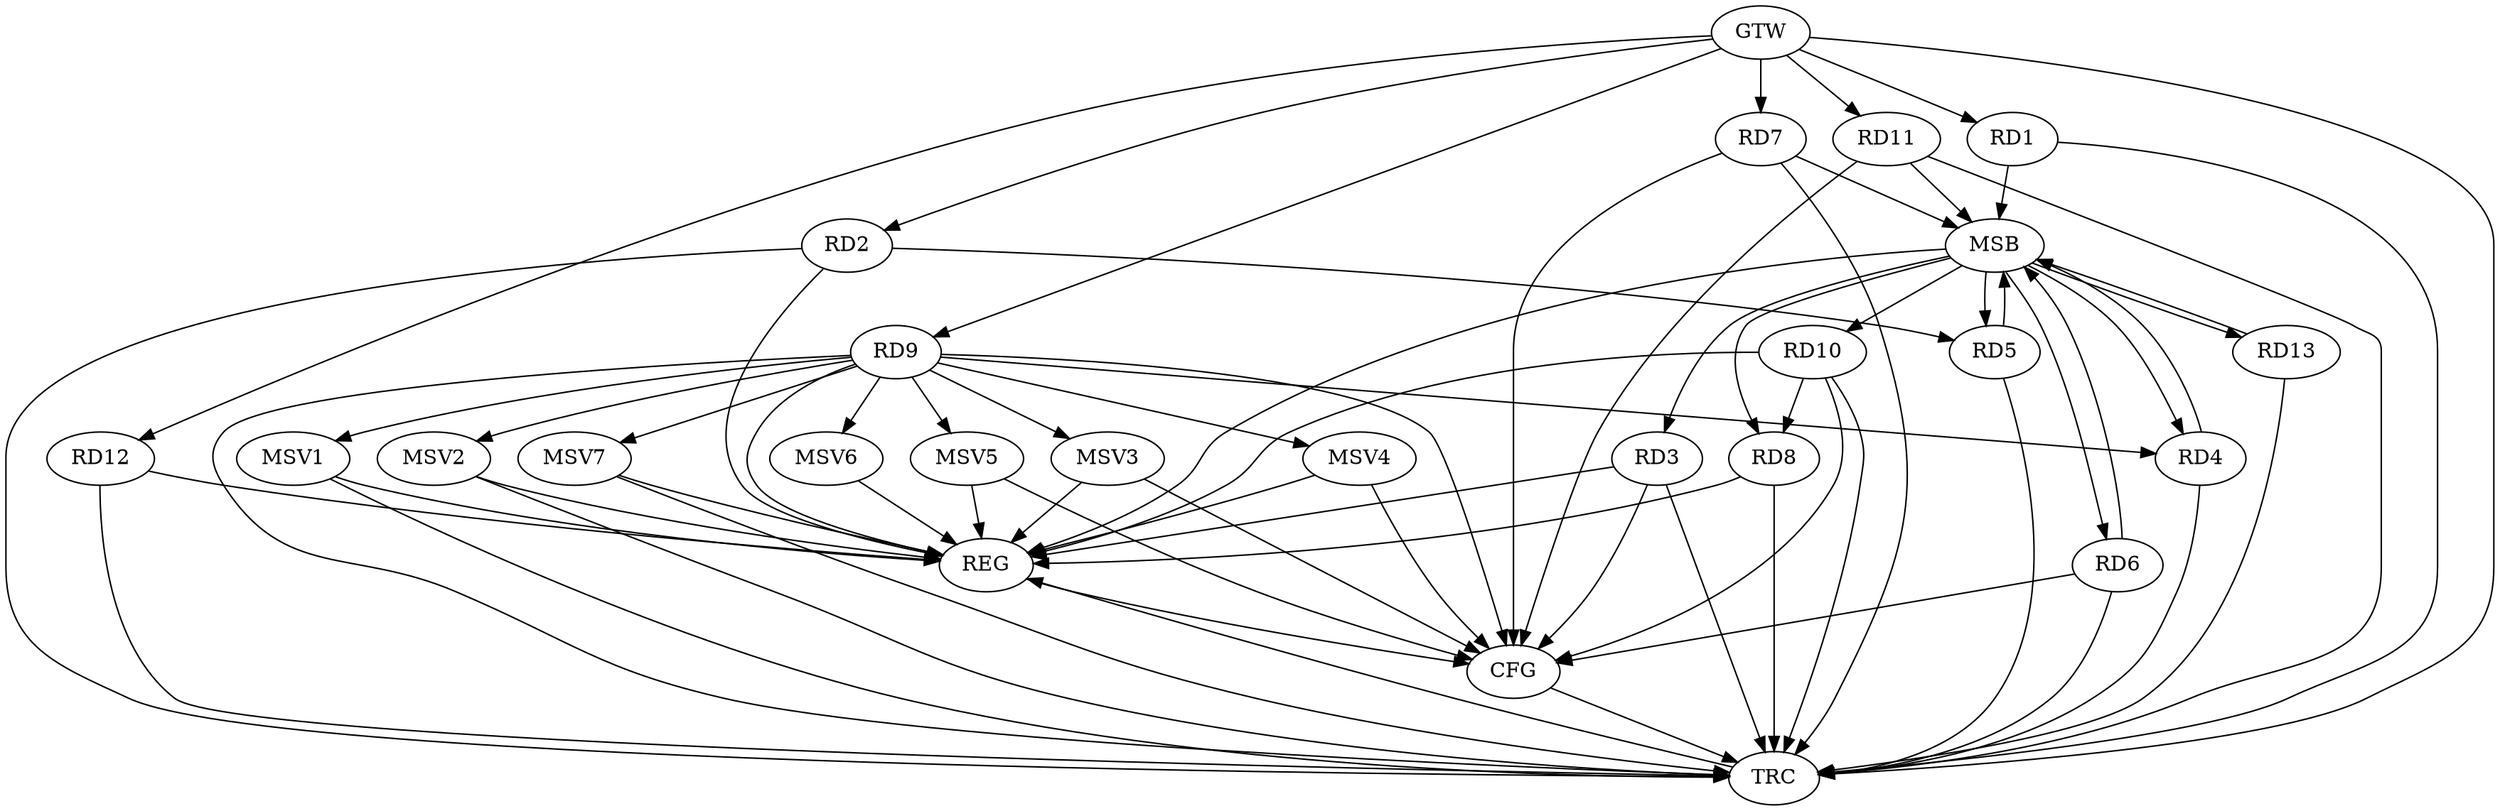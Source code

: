 strict digraph G {
  RD1 [ label="RD1" ];
  RD2 [ label="RD2" ];
  RD3 [ label="RD3" ];
  RD4 [ label="RD4" ];
  RD5 [ label="RD5" ];
  RD6 [ label="RD6" ];
  RD7 [ label="RD7" ];
  RD8 [ label="RD8" ];
  RD9 [ label="RD9" ];
  RD10 [ label="RD10" ];
  RD11 [ label="RD11" ];
  RD12 [ label="RD12" ];
  RD13 [ label="RD13" ];
  GTW [ label="GTW" ];
  REG [ label="REG" ];
  MSB [ label="MSB" ];
  CFG [ label="CFG" ];
  TRC [ label="TRC" ];
  MSV1 [ label="MSV1" ];
  MSV2 [ label="MSV2" ];
  MSV3 [ label="MSV3" ];
  MSV4 [ label="MSV4" ];
  MSV5 [ label="MSV5" ];
  MSV6 [ label="MSV6" ];
  MSV7 [ label="MSV7" ];
  RD2 -> RD5;
  RD9 -> RD4;
  RD10 -> RD8;
  GTW -> RD1;
  GTW -> RD2;
  GTW -> RD7;
  GTW -> RD9;
  GTW -> RD11;
  GTW -> RD12;
  RD2 -> REG;
  RD3 -> REG;
  RD8 -> REG;
  RD9 -> REG;
  RD10 -> REG;
  RD12 -> REG;
  RD1 -> MSB;
  MSB -> REG;
  RD4 -> MSB;
  RD5 -> MSB;
  MSB -> RD3;
  MSB -> RD6;
  RD6 -> MSB;
  MSB -> RD4;
  RD7 -> MSB;
  RD11 -> MSB;
  MSB -> RD5;
  MSB -> RD10;
  MSB -> RD13;
  RD13 -> MSB;
  MSB -> RD8;
  RD6 -> CFG;
  RD3 -> CFG;
  RD11 -> CFG;
  RD7 -> CFG;
  RD9 -> CFG;
  RD10 -> CFG;
  REG -> CFG;
  RD1 -> TRC;
  RD2 -> TRC;
  RD3 -> TRC;
  RD4 -> TRC;
  RD5 -> TRC;
  RD6 -> TRC;
  RD7 -> TRC;
  RD8 -> TRC;
  RD9 -> TRC;
  RD10 -> TRC;
  RD11 -> TRC;
  RD12 -> TRC;
  RD13 -> TRC;
  GTW -> TRC;
  CFG -> TRC;
  TRC -> REG;
  RD9 -> MSV1;
  MSV1 -> REG;
  MSV1 -> TRC;
  RD9 -> MSV2;
  RD9 -> MSV3;
  MSV2 -> REG;
  MSV2 -> TRC;
  MSV3 -> REG;
  MSV3 -> CFG;
  RD9 -> MSV4;
  MSV4 -> REG;
  MSV4 -> CFG;
  RD9 -> MSV5;
  MSV5 -> REG;
  MSV5 -> CFG;
  RD9 -> MSV6;
  RD9 -> MSV7;
  MSV6 -> REG;
  MSV7 -> REG;
  MSV7 -> TRC;
}
